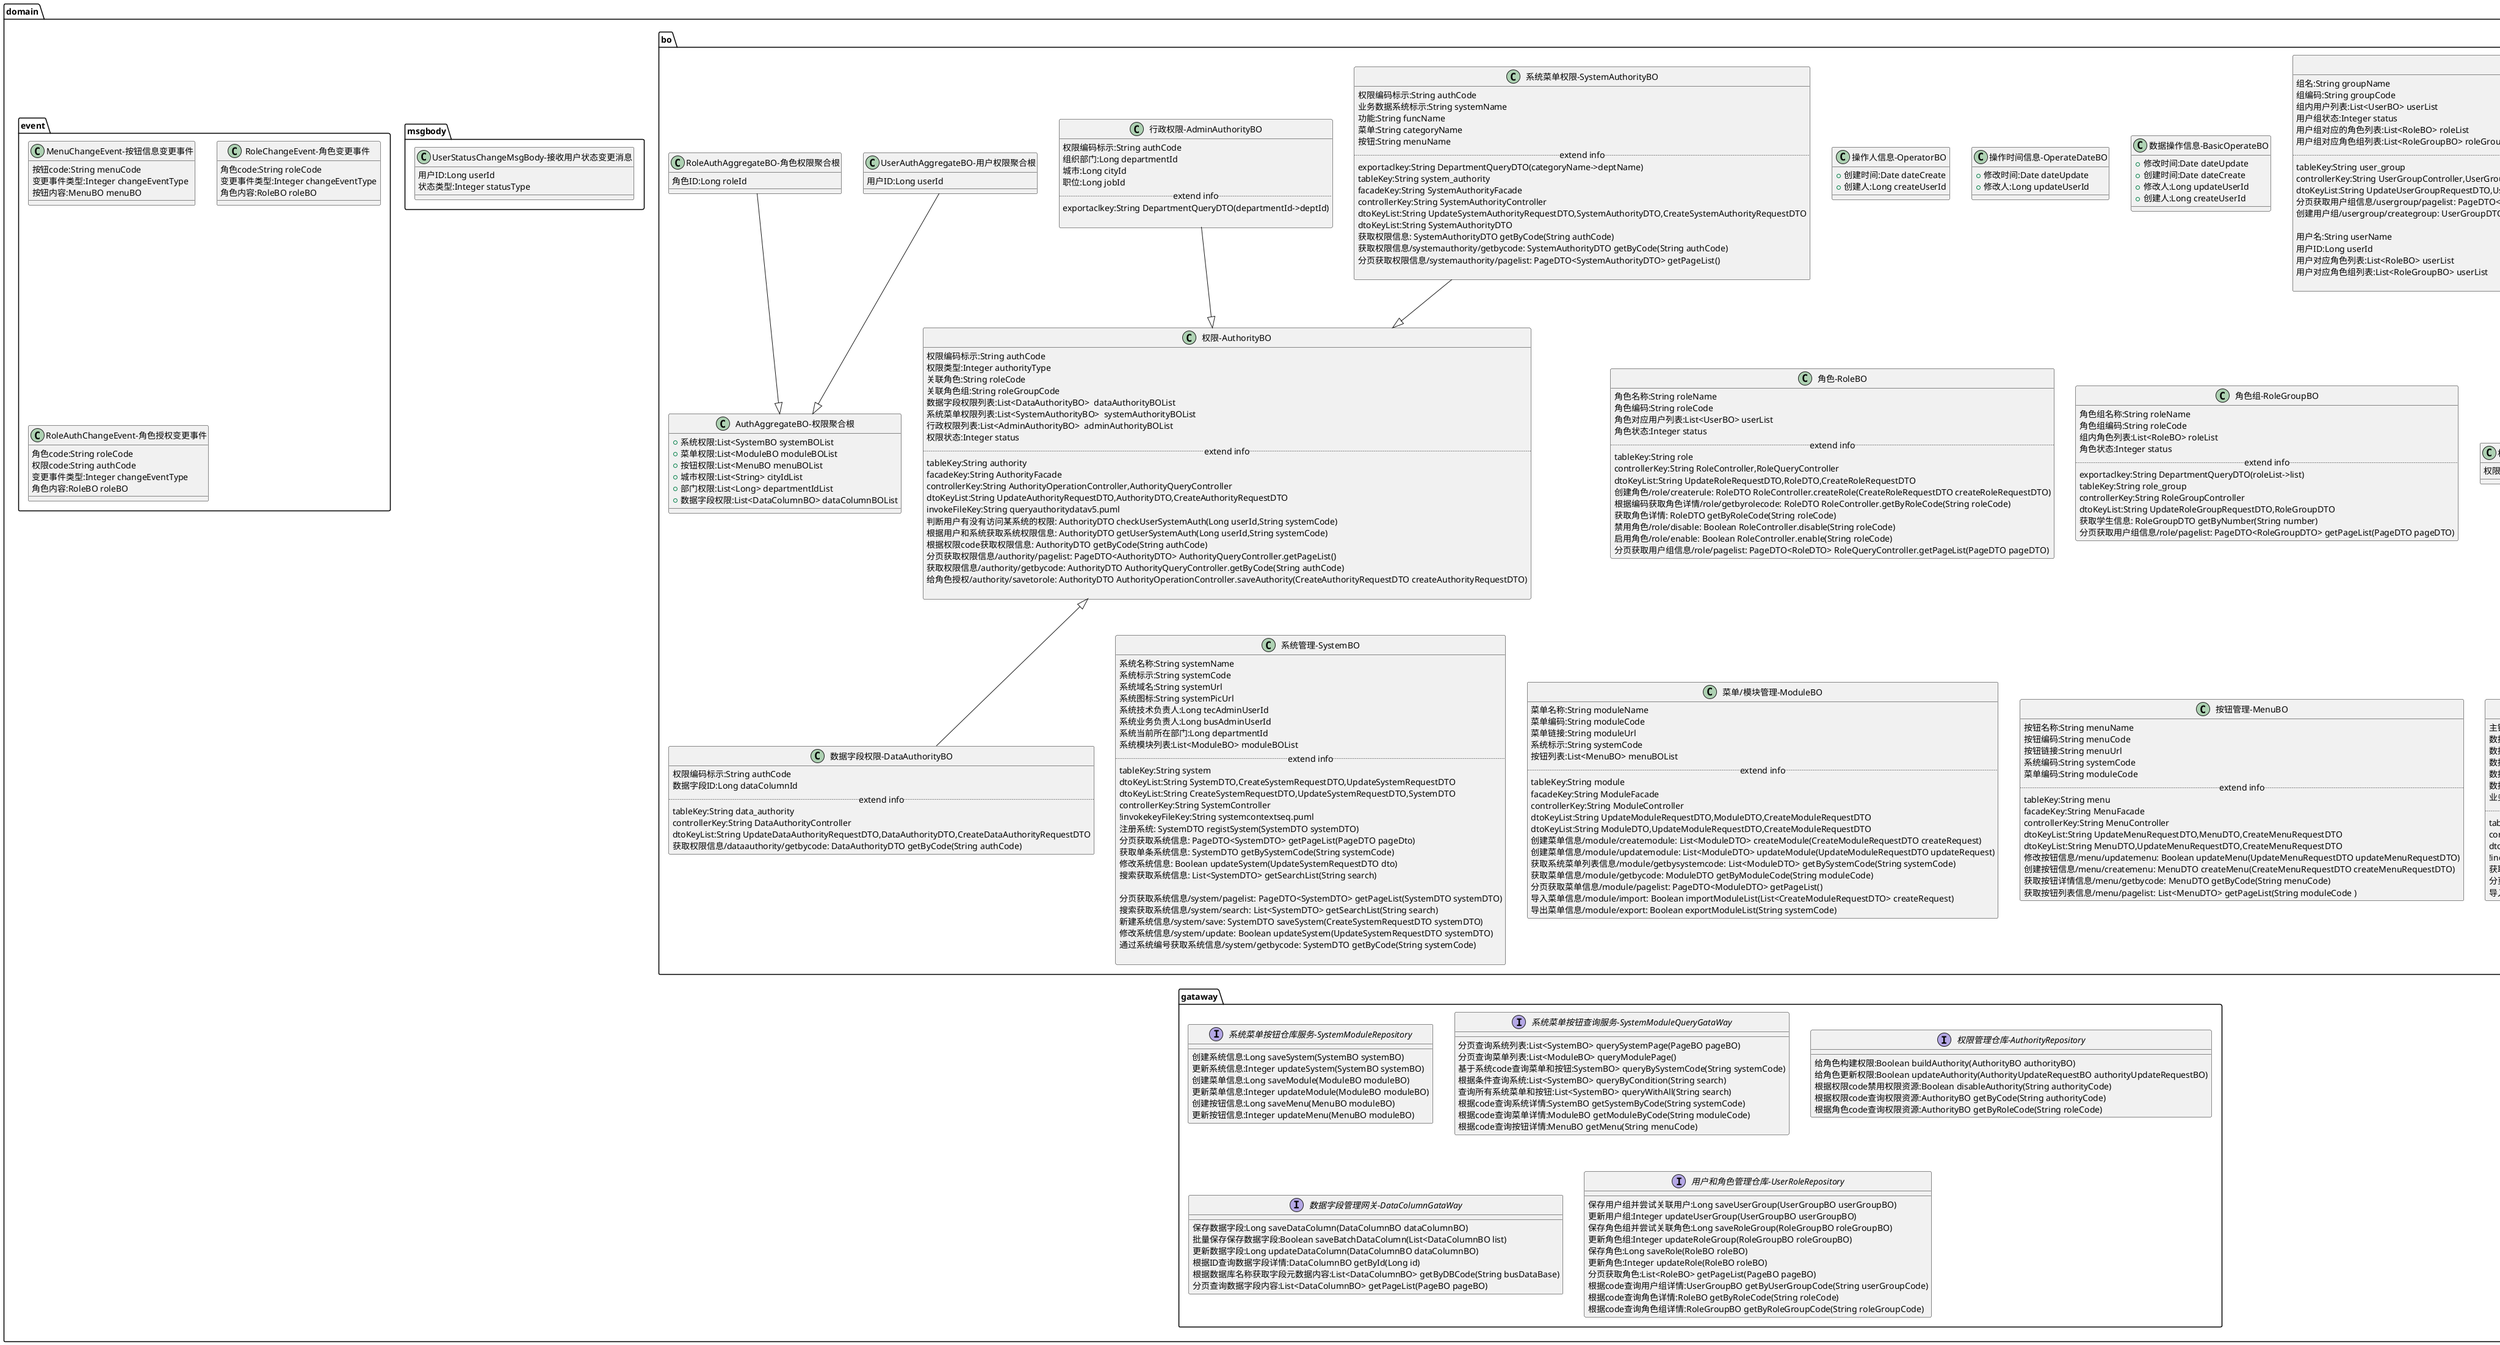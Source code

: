 @startuml

package domain.enum{
    enum  "权限类型-AuthorityTypeEnum"  as  AuthTypeEnum{
        DATA(1,"数据字段权限"),
        FUNCATION(2,"菜单功能权限"),
        ADMINISTRATION(3,"行政权限"),
        CUSTOMIZE(4,"自定义权限");
        权限类型code:Integer code
        权限类型描述:String desc
        static AuthorityTypeEnum getByCode(Integer code)
        .. extend info ..
        toRpcClient:String yes
    }

}

package domain.bo  {
  class "操作人信息-OperatorBO"  as  OperatorBO{
        +创建时间:Date dateCreate
        +创建人:Long createUserId
    }

    class   "操作时间信息-OperateDateBO"    as OperateDateBO{
        +修改时间:Date dateUpdate
        +修改人:Long updateUserId
    }

    class "数据操作信息-BasicOperateBO" as BasicOperateBO{
        +修改时间:Date dateUpdate
        +创建时间:Date dateCreate
        +修改人:Long updateUserId
        +创建人:Long createUserId
    }
    class "用户组-UserGroupBO" as UserBO{
        组名:String groupName
        组编码:String groupCode
        组内用户列表:List<UserBO> userList
        用户组状态:Integer status
        用户组对应的角色列表:List<RoleBO> roleList
        用户组对应角色组列表:List<RoleGroupBO> roleGroupList
        .. extend info ..
        tableKey:String user_group
        controllerKey:String UserGroupController,UserGroupQueryController
        dtoKeyList:String UpdateUserGroupRequestDTO,UserGroupDTO,CreateUserGroupRequestDTO
        分页获取用户组信息/usergroup/pagelist: PageDTO<UserGroupDTO> userGroupQueryController.getPageList()
        创建用户组/usergroup/creategroup: UserGroupDTO userGroupController.createUserGroup(CreateUserGroupRequestDTO createUserGroupRequestDTO)

    }

    class "用户信息-UserBO" as UserBO{
        用户名:String userName
        用户ID:Long userId
        用户对应角色列表:List<RoleBO> userList
        用户对应角色组列表:List<RoleGroupBO> userList

    }

    class "角色-RoleBO" as RoleBO{
        角色名称:String roleName
        角色编码:String roleCode
        角色对应用户列表:List<UserBO> userList
        角色状态:Integer status
        .. extend info ..
        tableKey:String role
        controllerKey:String RoleController,RoleQueryController
        dtoKeyList:String UpdateRoleRequestDTO,RoleDTO,CreateRoleRequestDTO
        创建角色/role/createrule: RoleDTO RoleController.createRole(CreateRoleRequestDTO createRoleRequestDTO)
        根据编码获取角色详情/role/getbyrolecode: RoleDTO RoleController.getByRoleCode(String roleCode)
        获取角色详情: RoleDTO getByRoleCode(String roleCode)
        禁用角色/role/disable: Boolean RoleController.disable(String roleCode)
        启用角色/role/enable: Boolean RoleController.enable(String roleCode)
        分页获取用户组信息/role/pagelist: PageDTO<RoleDTO> RoleQueryController.getPageList(PageDTO pageDTO)
    }

    class "角色组-RoleGroupBO" as RoleGroupBO{
        角色组名称:String roleName
        角色组编码:String roleCode
        组内角色列表:List<RoleBO> roleList
        角色状态:Integer status
        .. extend info ..
        exportaclkey:String DepartmentQueryDTO(roleList->list)
        tableKey:String role_group
        controllerKey:String RoleGroupController
        dtoKeyList:String UpdateRoleGroupRequestDTO,RoleGroupDTO
        获取学生信息: RoleGroupDTO getByNumber(String number)
        分页获取用户组信息/role/pagelist: PageDTO<RoleGroupDTO> getPageList(PageDTO pageDTO)
    }

    class "权限-AuthorityBO" as AuthorityBO{
        权限编码标示:String authCode
        权限类型:Integer authorityType
        关联角色:String roleCode
        关联角色组:String roleGroupCode
        数据字段权限列表:List<DataAuthorityBO>  dataAuthorityBOList
        系统菜单权限列表:List<SystemAuthorityBO>  systemAuthorityBOList
        行政权限列表:List<AdminAuthorityBO>  adminAuthorityBOList
        权限状态:Integer status
        .. extend info ..
        tableKey:String authority
        facadeKey:String AuthorityFacade
        controllerKey:String AuthorityOperationController,AuthorityQueryController
        dtoKeyList:String UpdateAuthorityRequestDTO,AuthorityDTO,CreateAuthorityRequestDTO
        invokeFileKey:String queryauthoritydatav5.puml
        判断用户有没有访问某系统的权限: AuthorityDTO checkUserSystemAuth(Long userId,String systemCode)
        根据用户和系统获取系统权限信息: AuthorityDTO getUserSystemAuth(Long userId,String systemCode)
        根据权限code获取权限信息: AuthorityDTO getByCode(String authCode)
        分页获取权限信息/authority/pagelist: PageDTO<AuthorityDTO> AuthorityQueryController.getPageList()
        获取权限信息/authority/getbycode: AuthorityDTO AuthorityQueryController.getByCode(String authCode)
        给角色授权/authority/savetorole: AuthorityDTO AuthorityOperationController.saveAuthority(CreateAuthorityRequestDTO createAuthorityRequestDTO)

    }

    class "权限更新请求实体-AuthorityUpdateRequestBO" as AuthorityUpdateRequestBO{
        权限编码标示:String authCode
    }


    class "数据字段权限-DataAuthorityBO" as DataAuthorityBO {
        权限编码标示:String authCode
	    数据字段ID:Long dataColumnId
        .. extend info ..
        tableKey:String data_authority
        controllerKey:String DataAuthorityController
        dtoKeyList:String UpdateDataAuthorityRequestDTO,DataAuthorityDTO,CreateDataAuthorityRequestDTO
        获取权限信息/dataauthority/getbycode: DataAuthorityDTO getByCode(String authCode)
    }

    class "系统菜单权限-SystemAuthorityBO" as SystemAuthorityBO{
        权限编码标示:String authCode
        业务数据系统标示:String systemName
        功能:String funcName
        菜单:String categoryName
        按钮:String menuName
        .. extend info ..
        exportaclkey:String DepartmentQueryDTO(categoryName->deptName)
        tableKey:String system_authority
        facadeKey:String SystemAuthorityFacade
        controllerKey:String SystemAuthorityController
        dtoKeyList:String UpdateSystemAuthorityRequestDTO,SystemAuthorityDTO,CreateSystemAuthorityRequestDTO
        dtoKeyList:String SystemAuthorityDTO
        获取权限信息: SystemAuthorityDTO getByCode(String authCode)
        获取权限信息/systemauthority/getbycode: SystemAuthorityDTO getByCode(String authCode)
        分页获取权限信息/systemauthority/pagelist: PageDTO<SystemAuthorityDTO> getPageList()

    }

    class "行政权限-AdminAuthorityBO" as AdminAuthorityBO {
        权限编码标示:String authCode
	    组织部门:Long departmentId
        城市:Long cityId
        职位:Long jobId
        .. extend info ..
        exportaclkey:String DepartmentQueryDTO(departmentId->deptId)

    }

    class "系统设置-SystemConfig" as SystemConfig{
        变量名:String varName
        变量描述:String varDesc
        变量值:String value
    }

    class "系统管理-SystemBO" as SystemBO{
        系统名称:String systemName
        系统标示:String systemCode
        系统域名:String systemUrl
        系统图标:String systemPicUrl
        系统技术负责人:Long tecAdminUserId
        系统业务负责人:Long busAdminUserId
        系统当前所在部门:Long departmentId
        系统模块列表:List<ModuleBO> moduleBOList
        .. extend info ..
        tableKey:String system
        dtoKeyList:String SystemDTO,CreateSystemRequestDTO,UpdateSystemRequestDTO
        dtoKeyList:String CreateSystemRequestDTO,UpdateSystemRequestDTO,SystemDTO
        controllerKey:String SystemController
        !invokekeyFileKey:String systemcontextseq.puml
        注册系统: SystemDTO registSystem(SystemDTO systemDTO)
        分页获取系统信息: PageDTO<SystemDTO> getPageList(PageDTO pageDto)
        获取单条系统信息: SystemDTO getBySystemCode(String systemCode)
        修改系统信息: Boolean updateSystem(UpdateSystemRequestDTO dto)
        搜索获取系统信息: List<SystemDTO> getSearchList(String search)

        分页获取系统信息/system/pagelist: PageDTO<SystemDTO> getPageList(SystemDTO systemDTO)
        搜索获取系统信息/system/search: List<SystemDTO> getSearchList(String search)
        新建系统信息/system/save: SystemDTO saveSystem(CreateSystemRequestDTO systemDTO)
        修改系统信息/system/update: Boolean updateSystem(UpdateSystemRequestDTO systemDTO)
        通过系统编号获取系统信息/system/getbycode: SystemDTO getByCode(String systemCode)

    }
    class "菜单/模块管理-ModuleBO" as ModuleBO{
        菜单名称:String moduleName
        菜单编码:String moduleCode
        菜单链接:String moduleUrl
        系统标示:String systemCode
        按钮列表:List<MenuBO> menuBOList
        .. extend info ..
        tableKey:String module
        facadeKey:String ModuleFacade
        controllerKey:String ModuleController
        dtoKeyList:String UpdateModuleRequestDTO,ModuleDTO,CreateModuleRequestDTO
        dtoKeyList:String ModuleDTO,UpdateModuleRequestDTO,CreateModuleRequestDTO
        创建菜单信息/module/createmodule: List<ModuleDTO> createModule(CreateModuleRequestDTO createRequest)
        创建菜单信息/module/updatemodule: List<ModuleDTO> updateModule(UpdateModuleRequestDTO updateRequest)
        获取系统菜单列表信息/module/getbysystemcode: List<ModuleDTO> getBySystemCode(String systemCode)
        获取菜单信息/module/getbycode: ModuleDTO getByModuleCode(String moduleCode)
        分页获取菜单信息/module/pagelist: PageDTO<ModuleDTO> getPageList()
        导入菜单信息/module/import: Boolean importModuleList(List<CreateModuleRequestDTO> createRequest)
        导出菜单信息/module/export: Boolean exportModuleList(String systemCode)
    }

     class "按钮管理-MenuBO" as MenuBO{
         按钮名称:String menuName
         按钮编码:String menuCode
         按钮链接:String menuUrl
         系统编码:String systemCode
         菜单编码:String moduleCode
        .. extend info ..
        tableKey:String menu
        facadeKey:String MenuFacade
        controllerKey:String MenuController
        dtoKeyList:String UpdateMenuRequestDTO,MenuDTO,CreateMenuRequestDTO
        dtoKeyList:String MenuDTO,UpdateMenuRequestDTO,CreateMenuRequestDTO
        修改按钮信息/menu/updatemenu: Boolean updateMenu(UpdateMenuRequestDTO updateMenuRequestDTO)
        创建按钮信息/menu/createmenu: MenuDTO createMenu(CreateMenuRequestDTO createMenuRequestDTO)
        获取按钮详情信息/menu/getbycode: MenuDTO getByCode(String menuCode)
        获取按钮列表信息/menu/pagelist: List<MenuDTO> getPageList(String moduleCode )
     }

     class "数据字段实体-DataColumnBO" as DataColumnBO{
         主键ID:Long id
         数据库业务系统名称:String busDataBase
         数据库表名称:String tableName
         数据库表描述:String tableDesc
         数据库字段名称:String columnName
         数据库字段描述:String columnDesc
         业务字段名称:String fieldName
         .. extend info ..
         tableKey:String data_column_config
         controllerKey:String DataColumnController
         dtoKeyList:String DataColumnResponseDTO,DataColumnDTO
         !indtokeyFileKey:String datacolumncontextseq.puml
         获取数据字段信息/datacolumn/getbycode: List<DataColumnDTO> getListByBusDataBase(String busDataBase)
         分页获取数据字段信息/datacolumn/pagelist: PageDTO<DataColumnDTO> getPageList(PageDTO PageDTO)
         导入数据字段列表/datacolumn/import: Boolean importDataColumnList(List<DataColumnDTO> updateMenuRequestDTO)
     }


    class "AuthAggregateBO-权限聚合根" as AuthAggregateBO{
        +系统权限:List<SystemBO systemBOList
        +菜单权限:List<ModuleBO moduleBOList
        +按钮权限:List<MenuBO menuBOList
        +城市权限:List<String> cityIdList
        +部门权限:List<Long> departmentIdList
        +数据字段权限:List<DataColumnBO> dataColumnBOList
    }

    class "UserAuthAggregateBO-用户权限聚合根" as UserAuthAggregateBO{
        用户ID:Long userId
    }

    class "RoleAuthAggregateBO-角色权限聚合根" as RoleAuthAggregateBO{
        角色ID:Long roleId
    }

    AuthorityBO <|-- DataAuthorityBO
    AdminAuthorityBO --|> AuthorityBO
    SystemAuthorityBO --|> AuthorityBO
    UserAuthAggregateBO --|> AuthAggregateBO
    RoleAuthAggregateBO --|> AuthAggregateBO

}


package domain.msgbody {
    class "UserStatusChangeMsgBody-接收用户状态变更消息" as UserChangeMsgBody{
        用户ID:Long userId
        状态类型:Integer statusType
    }
}

package domain.event{
    class "MenuChangeEvent-按钮信息变更事件" as MenuChangeEvent{
        按钮code:String menuCode
        变更事件类型:Integer changeEventType
        按钮内容:MenuBO menuBO
    }
    class "RoleChangeEvent-角色变更事件" as RoleChangeEvent{
        角色code:String roleCode
        变更事件类型:Integer changeEventType
        角色内容:RoleBO roleBO
    }
    class "RoleAuthChangeEvent-角色授权变更事件" as RoleAuthChangeEvent{
        角色code:String roleCode
        权限code:String authCode
        变更事件类型:Integer changeEventType
        角色内容:RoleBO roleBO
    }
}



package domain.gataway {
    interface "系统菜单按钮仓库服务-SystemModuleRepository" as SystemModuleRepository{
        创建系统信息:Long saveSystem(SystemBO systemBO)
        更新系统信息:Integer updateSystem(SystemBO systemBO)
        创建菜单信息:Long saveModule(ModuleBO moduleBO)
        更新菜单信息:Integer updateModule(ModuleBO moduleBO)
        创建按钮信息:Long saveMenu(MenuBO moduleBO)
        更新按钮信息:Integer updateMenu(MenuBO moduleBO)

    }

    interface "系统菜单按钮查询服务-SystemModuleQueryGataWay" as SystemModuleQueryGataWay{
        分页查询系统列表:List<SystemBO> querySystemPage(PageBO pageBO)
        分页查询菜单列表:List<ModuleBO> queryModulePage()
        基于系统code查询菜单和按钮:SystemBO> queryBySystemCode(String systemCode)
        根据条件查询系统:List<SystemBO> queryByCondition(String search)
        查询所有系统菜单和按钮:List<SystemBO> queryWithAll(String search)
        根据code查询系统详情:SystemBO getSystemByCode(String systemCode)
        根据code查询菜单详情:ModuleBO getModuleByCode(String moduleCode)
        根据code查询按钮详情:MenuBO getMenu(String menuCode)
    }


    interface "权限管理仓库-AuthorityRepository" as AuthorityRepository{
        给角色构建权限:Boolean buildAuthority(AuthorityBO authorityBO)
        给角色更新权限:Boolean updateAuthority(AuthorityUpdateRequestBO authorityUpdateRequestBO)
        根据权限code禁用权限资源:Boolean disableAuthority(String authorityCode)
        根据权限code查询权限资源:AuthorityBO getByCode(String authorityCode)
        根据角色code查询权限资源:AuthorityBO getByRoleCode(String roleCode)
    }

    interface "数据字段管理网关-DataColumnGataWay" as DataColumnGataWay{
        保存数据字段:Long saveDataColumn(DataColumnBO dataColumnBO)
        批量保存保存数据字段:Boolean saveBatchDataColumn(List<DataColumnBO list)
        更新数据字段:Long updateDataColumn(DataColumnBO dataColumnBO)
        根据ID查询数据字段详情:DataColumnBO getById(Long id)
        根据数据库名称获取字段元数据内容:List<DataColumnBO> getByDBCode(String busDataBase)
        分页查询数据字段内容:List<DataColumnBO> getPageList(PageBO pageBO)
    }

    interface "用户和角色管理仓库-UserRoleRepository" as UserRoleRepository{
        保存用户组并尝试关联用户:Long saveUserGroup(UserGroupBO userGroupBO)
        更新用户组:Integer updateUserGroup(UserGroupBO userGroupBO)
        保存角色组并尝试关联角色:Long saveRoleGroup(RoleGroupBO roleGroupBO)
        更新角色组:Integer updateRoleGroup(RoleGroupBO roleGroupBO)
        保存角色:Long saveRole(RoleBO roleBO)
        更新角色:Integer updateRole(RoleBO roleBO)
        分页获取角色:List<RoleBO> getPageList(PageBO pageBO)
        根据code查询用户组详情:UserGroupBO getByUserGroupCode(String userGroupCode)
        根据code查询角色详情:RoleBO getByRoleCode(String roleCode)
        根据code查询角色组详情:RoleGroupBO getByRoleGroupCode(String roleGroupCode)
    }

}


package "领域工厂服务包-domain.factory" {
    class "权限工厂服务-AuthorityFactory" as AuthorityFactory{
        +基于权限本身的维度-权限编码构建权限模型:AuthorityBO buildAuthorityByCode(String authorityCode)
        +基于用户的维度构建权限模型:UserAuthAggregateBO buildAuthorityWithRoleCode(String roleCode)
    }

}

package   "防腐层包-infrast.acl" as   infrast.acl {
    interface   "部门查询服务适配器-DepartmentServiceAdapter" as DepartmentServiceAdapter{
        查询所有有效的部门: List<DepartDTO> queryAllDepartment(DepartmentQueryDTO queryDto)
        查询子部门: List<DepartDTO> queryDepartmentsList(Long pId)
    }

    interface   "省份城市查询服务适配器-AreaServiceAdapter" as AreaServiceAdapter{
        查询所有的省份: List<ProvinceDTO> queryAllProvince()
        查询省份下所有城市: List<CityDTO> queryCityByProvinceid(Long provinceId)
    }

}


package app.command {

    class "抽象命令类-AbstractCmd" as AbstractCmd{
        +操作时间: Date operateTime
        +操作人ID: Long userId
        +命令类: Class commandClass
        +命令数据: String payLoad;

    }

    class "增加用户组命令-AddUserGroupCmd"   as AddUserGroupCmd{
        组名:String groupName
        用户ID:Long userId
    }

    class "增加用户命令-AddUserCmd" as AddUserCmd{
        用户名:String userName
        用户ID:Long userId
        所属组织:Long departmentId
    }

    class "增加用户权限-AddUserAuthCmd" as AddUserAuthCmd{
        用户ID:Long userId
        角色ID:Long roleId
        权限类型:int authorityType
        权限数据内容:String json
    }

    class "更新用户权限-UpdateUserAuthCmd" as UpdateUserAuthCmd{
        用户ID:Long userId
        角色ID:Long roleId
        权限数据内容:String json
    }

    class "更新角色权限-UpdateRoleAuthCmd" as UpdateRoleAuthCmd{
        角色ID:Long roleId
        权限数据内容:String json
    }

     class "对角色权限-AddRoleAuthCmd" as AddRoleAuthCmd{
         角色ID:Long roleId
         权限数据内容:String json
     }

    AddUserRoleCmd --|> AbstractCmd
    AddUserGroupCmd --|> AbstractCmd
    AddUserCmd --|> AbstractCmd
    AddUserAuthCmd --|> AbstractCmd
    UpdateUserAuthCmd --|> AbstractCmd
    AddRoleAuthCmd --|> AbstractCmd
    UpdateRoleAuthCmd --|> AbstractCmd

}


package app.exe {

    interface  "命令执行接口-CmdExeService"     as    CmdExeService{
        命令执行入口:String exe(AbstractCmd abstractCmd)
    }

    class "用户组cmd处理类-UserGroupCmdExe" as UserGroupCmdExe{

    }

    class "用户cmd处理类-UserCmdExe" as UserCmdExe{

    }

    class "用户权限cmd处理类-UserAuthCmdExe" as UserAuthCmdExe{

    }


    class "角色权限cmd处理类-RoleAuthCmdExe" as RoleAuthCmdExe{

    }

    UserGroupCmdExe ..|> CmdExeService
    UserCmdExe ..|> CmdExeService
    UserAuthCmdExe ..|> CmdExeService
    RoleAuthCmdExe ..|> CmdExeService

}



package "应用层事件监听器包支持域内消息和域外消息，在应用层处理消息-app.listener"  as app.listener{
    class "权限变更监听器-AuthorityChangeListener" as AuthorityChangeListener{
         +事务提交后权限变更监听:DTOid authorityCreate(String authCode)
         +用户状态信息变更监听消费:DTOid userStatusChange(Long userId)
    }

    class "系统菜单按钮变更监听器-SystemChangeListener" as SystemChangeListener{
         +事务提交后权限变更监听:DTOid systemChange(MenuChangeEvent event)
    }
}



package   "基础设施层消息生产者-mq.producer" as   mq.producer {
    class "权限上下文消息生产者-AuthorityMqProducer" as AuthorityMqProducer{
         +权限创建:DTOid authorityCreate(String authCode)
         +权限更新:DTOid authorityUpdate(String authCode)
    }

    class "系统上下文消息生产者-SystemMqProducer" as SystemMqProducer{
         +事务提交后权限变更监听:DTOid systemChange(MenuChangeEvent event)
    }
}

package   "基础设施层消息消费者-mq.consumer" as   mq.consumer {
    class "用户上下文消息消费者或者监听-UserMqConsumer" as UserMqConsumer{
         +监听用户状态变更:DTOid consumeUserStatusChange(String mqBody)
    }
    class "组织上下文消息消费者或者监听-DepartmentMqConsumer" as DepartmentMqConsumer{
         +监听组织状态变更:DTOid consumeDepartmentStatusChange(String mqBody)
    }
}


package   "基础设施层消息消费处理器或者直接在基础设施层处理消息代码方案一-mq.handler" as   mq.handler {
    class "用户上下文消息处理器-UserMqHandler" as UserMqHandler{
         +处理用户状态变更的权限信息:DTOid handleUserStatusChange(String mqBody)
    }
}

@enduml